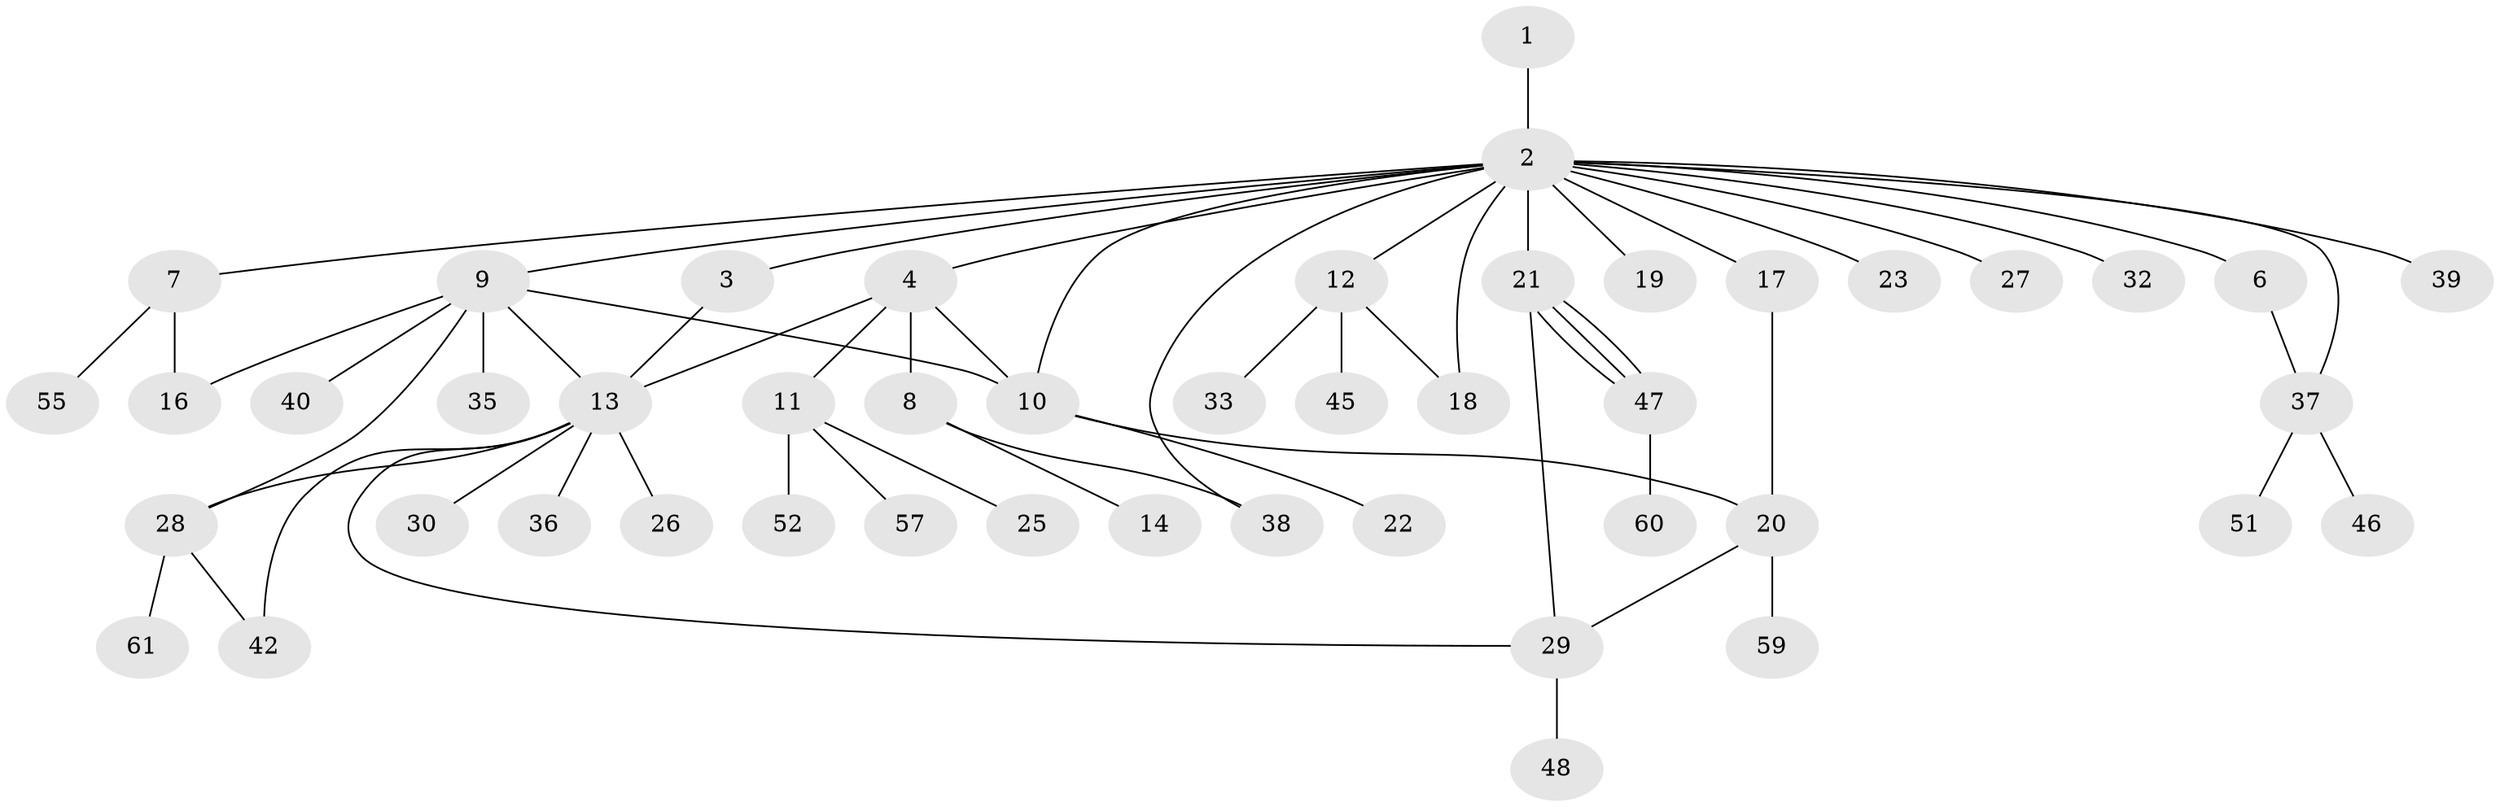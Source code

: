 // Generated by graph-tools (version 1.1) at 2025/51/02/27/25 19:51:58]
// undirected, 47 vertices, 61 edges
graph export_dot {
graph [start="1"]
  node [color=gray90,style=filled];
  1;
  2 [super="+5"];
  3;
  4;
  6;
  7;
  8 [super="+43"];
  9 [super="+41"];
  10 [super="+49"];
  11 [super="+34"];
  12 [super="+44"];
  13 [super="+15"];
  14 [super="+56"];
  16 [super="+58"];
  17;
  18;
  19;
  20 [super="+24"];
  21 [super="+53"];
  22;
  23;
  25;
  26;
  27;
  28 [super="+50"];
  29 [super="+31"];
  30;
  32;
  33;
  35;
  36;
  37 [super="+54"];
  38;
  39;
  40;
  42;
  45;
  46;
  47;
  48;
  51;
  52;
  55;
  57;
  59;
  60;
  61;
  1 -- 2;
  2 -- 3;
  2 -- 4;
  2 -- 18;
  2 -- 19;
  2 -- 21 [weight=2];
  2 -- 32;
  2 -- 38;
  2 -- 39;
  2 -- 37;
  2 -- 6;
  2 -- 7;
  2 -- 9;
  2 -- 10;
  2 -- 12;
  2 -- 17;
  2 -- 23;
  2 -- 27;
  3 -- 13;
  4 -- 8 [weight=2];
  4 -- 10;
  4 -- 11;
  4 -- 13;
  6 -- 37;
  7 -- 16;
  7 -- 55;
  8 -- 14;
  8 -- 38;
  9 -- 10;
  9 -- 13;
  9 -- 16;
  9 -- 28;
  9 -- 35;
  9 -- 40;
  10 -- 20 [weight=2];
  10 -- 22;
  11 -- 25;
  11 -- 52;
  11 -- 57;
  12 -- 18;
  12 -- 33;
  12 -- 45;
  13 -- 26;
  13 -- 28;
  13 -- 30;
  13 -- 36;
  13 -- 42;
  13 -- 29;
  17 -- 20;
  20 -- 59;
  20 -- 29;
  21 -- 47;
  21 -- 47;
  21 -- 47;
  21 -- 29;
  28 -- 42;
  28 -- 61;
  29 -- 48;
  37 -- 46;
  37 -- 51;
  47 -- 60;
}

